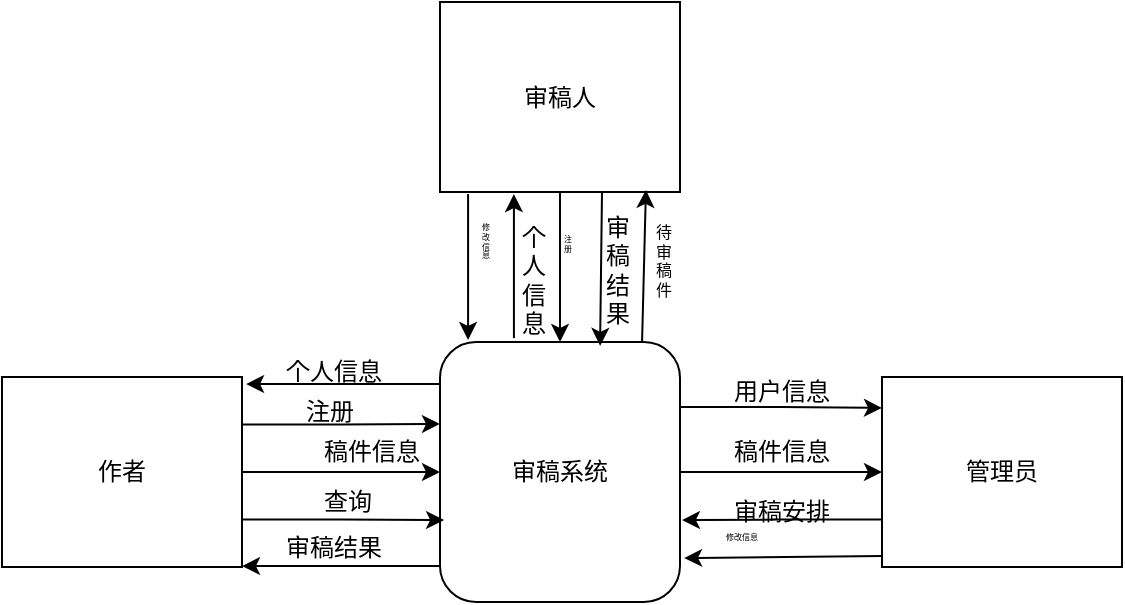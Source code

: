 <mxfile version="10.6.5" type="github"><diagram id="92Bviiv90k1wzSFf5JjB" name="Page-1"><mxGraphModel dx="840" dy="452" grid="1" gridSize="10" guides="1" tooltips="1" connect="1" arrows="1" fold="1" page="1" pageScale="1" pageWidth="827" pageHeight="1169" math="0" shadow="0"><root><mxCell id="0"/><mxCell id="1" parent="0"/><mxCell id="Kw4yzjT0F4NlEIIA7h7j-25" style="edgeStyle=orthogonalEdgeStyle;rounded=0;orthogonalLoop=1;jettySize=auto;html=1;exitX=1;exitY=0.25;exitDx=0;exitDy=0;entryX=0;entryY=0.163;entryDx=0;entryDy=0;entryPerimeter=0;" parent="1" source="Kw4yzjT0F4NlEIIA7h7j-1" target="Kw4yzjT0F4NlEIIA7h7j-4" edge="1"><mxGeometry relative="1" as="geometry"/></mxCell><mxCell id="Kw4yzjT0F4NlEIIA7h7j-27" style="edgeStyle=orthogonalEdgeStyle;rounded=0;orthogonalLoop=1;jettySize=auto;html=1;exitX=1;exitY=0.5;exitDx=0;exitDy=0;entryX=0;entryY=0.5;entryDx=0;entryDy=0;" parent="1" source="Kw4yzjT0F4NlEIIA7h7j-1" target="Kw4yzjT0F4NlEIIA7h7j-4" edge="1"><mxGeometry relative="1" as="geometry"/></mxCell><mxCell id="Kw4yzjT0F4NlEIIA7h7j-1" value="审稿系统" style="rounded=1;whiteSpace=wrap;html=1;" parent="1" vertex="1"><mxGeometry x="359" y="170" width="120" height="130" as="geometry"/></mxCell><mxCell id="Kw4yzjT0F4NlEIIA7h7j-6" style="edgeStyle=orthogonalEdgeStyle;rounded=0;orthogonalLoop=1;jettySize=auto;html=1;exitX=1;exitY=0.25;exitDx=0;exitDy=0;entryX=0;entryY=0.315;entryDx=0;entryDy=0;entryPerimeter=0;" parent="1" source="Kw4yzjT0F4NlEIIA7h7j-3" target="Kw4yzjT0F4NlEIIA7h7j-1" edge="1"><mxGeometry relative="1" as="geometry"/></mxCell><mxCell id="Kw4yzjT0F4NlEIIA7h7j-8" style="edgeStyle=orthogonalEdgeStyle;rounded=0;orthogonalLoop=1;jettySize=auto;html=1;exitX=1;exitY=0.5;exitDx=0;exitDy=0;entryX=0;entryY=0.5;entryDx=0;entryDy=0;" parent="1" source="Kw4yzjT0F4NlEIIA7h7j-3" target="Kw4yzjT0F4NlEIIA7h7j-1" edge="1"><mxGeometry relative="1" as="geometry"/></mxCell><mxCell id="Kw4yzjT0F4NlEIIA7h7j-12" style="edgeStyle=orthogonalEdgeStyle;rounded=0;orthogonalLoop=1;jettySize=auto;html=1;exitX=1;exitY=0.75;exitDx=0;exitDy=0;entryX=0.017;entryY=0.685;entryDx=0;entryDy=0;entryPerimeter=0;" parent="1" source="Kw4yzjT0F4NlEIIA7h7j-3" target="Kw4yzjT0F4NlEIIA7h7j-1" edge="1"><mxGeometry relative="1" as="geometry"/></mxCell><mxCell id="Kw4yzjT0F4NlEIIA7h7j-3" value="作者" style="rounded=0;whiteSpace=wrap;html=1;" parent="1" vertex="1"><mxGeometry x="140" y="187.5" width="120" height="95" as="geometry"/></mxCell><mxCell id="Kw4yzjT0F4NlEIIA7h7j-29" style="edgeStyle=orthogonalEdgeStyle;rounded=0;orthogonalLoop=1;jettySize=auto;html=1;exitX=0;exitY=0.75;exitDx=0;exitDy=0;entryX=1.008;entryY=0.685;entryDx=0;entryDy=0;entryPerimeter=0;" parent="1" source="Kw4yzjT0F4NlEIIA7h7j-4" target="Kw4yzjT0F4NlEIIA7h7j-1" edge="1"><mxGeometry relative="1" as="geometry"/></mxCell><mxCell id="Kw4yzjT0F4NlEIIA7h7j-4" value="管理员" style="rounded=0;whiteSpace=wrap;html=1;" parent="1" vertex="1"><mxGeometry x="580" y="187.5" width="120" height="95" as="geometry"/></mxCell><mxCell id="Kw4yzjT0F4NlEIIA7h7j-5" value="审稿人" style="rounded=0;whiteSpace=wrap;html=1;" parent="1" vertex="1"><mxGeometry x="359" width="120" height="95" as="geometry"/></mxCell><mxCell id="Kw4yzjT0F4NlEIIA7h7j-7" value="注册" style="text;html=1;resizable=0;points=[];autosize=1;align=left;verticalAlign=top;spacingTop=-4;" parent="1" vertex="1"><mxGeometry x="289.5" y="195" width="40" height="20" as="geometry"/></mxCell><mxCell id="Kw4yzjT0F4NlEIIA7h7j-9" value="稿件信息" style="text;html=1;resizable=0;points=[];autosize=1;align=left;verticalAlign=top;spacingTop=-4;" parent="1" vertex="1"><mxGeometry x="299" y="215" width="60" height="20" as="geometry"/></mxCell><mxCell id="Kw4yzjT0F4NlEIIA7h7j-13" value="查询" style="text;html=1;resizable=0;points=[];autosize=1;align=left;verticalAlign=top;spacingTop=-4;" parent="1" vertex="1"><mxGeometry x="299" y="240" width="40" height="20" as="geometry"/></mxCell><mxCell id="Kw4yzjT0F4NlEIIA7h7j-15" value="审稿结果" style="text;html=1;resizable=0;points=[];autosize=1;align=left;verticalAlign=top;spacingTop=-4;" parent="1" vertex="1"><mxGeometry x="279.5" y="262.5" width="60" height="20" as="geometry"/></mxCell><mxCell id="Kw4yzjT0F4NlEIIA7h7j-20" value="审&lt;br&gt;稿&lt;br&gt;结&lt;br&gt;果" style="text;html=1;resizable=0;points=[];autosize=1;align=left;verticalAlign=top;spacingTop=-4;" parent="1" vertex="1"><mxGeometry x="440" y="102.5" width="30" height="60" as="geometry"/></mxCell><mxCell id="Kw4yzjT0F4NlEIIA7h7j-24" value="&lt;font style=&quot;font-size: 8px&quot;&gt;待&lt;br&gt;审&lt;br&gt;稿&lt;br&gt;件&lt;br&gt;&lt;/font&gt;" style="text;html=1;resizable=0;points=[];autosize=1;align=left;verticalAlign=top;spacingTop=-4;fontSize=4;" parent="1" vertex="1"><mxGeometry x="465" y="108" width="30" height="20" as="geometry"/></mxCell><mxCell id="Kw4yzjT0F4NlEIIA7h7j-26" value="用户信息" style="text;html=1;resizable=0;points=[];autosize=1;align=left;verticalAlign=top;spacingTop=-4;" parent="1" vertex="1"><mxGeometry x="504" y="185" width="60" height="20" as="geometry"/></mxCell><mxCell id="Kw4yzjT0F4NlEIIA7h7j-28" value="稿件信息" style="text;html=1;resizable=0;points=[];autosize=1;align=left;verticalAlign=top;spacingTop=-4;" parent="1" vertex="1"><mxGeometry x="504" y="215" width="60" height="20" as="geometry"/></mxCell><mxCell id="Kw4yzjT0F4NlEIIA7h7j-30" value="审稿安排" style="text;html=1;resizable=0;points=[];autosize=1;align=left;verticalAlign=top;spacingTop=-4;" parent="1" vertex="1"><mxGeometry x="504" y="245" width="60" height="20" as="geometry"/></mxCell><mxCell id="Kw4yzjT0F4NlEIIA7h7j-33" value="个人信息" style="text;html=1;resizable=0;points=[];autosize=1;align=left;verticalAlign=top;spacingTop=-4;" parent="1" vertex="1"><mxGeometry x="279.5" y="175" width="60" height="20" as="geometry"/></mxCell><mxCell id="Kw4yzjT0F4NlEIIA7h7j-35" value="个&lt;br&gt;人&lt;br&gt;信&lt;br&gt;息" style="text;html=1;resizable=0;points=[];autosize=1;align=left;verticalAlign=top;spacingTop=-4;" parent="1" vertex="1"><mxGeometry x="398" y="108" width="30" height="60" as="geometry"/></mxCell><mxCell id="Kw4yzjT0F4NlEIIA7h7j-44" value="注&lt;br&gt;册&lt;br&gt;" style="text;html=1;resizable=0;points=[];autosize=1;align=left;verticalAlign=top;spacingTop=-4;fontSize=4;" parent="1" vertex="1"><mxGeometry x="419" y="114" width="30" height="10" as="geometry"/></mxCell><mxCell id="Kw4yzjT0F4NlEIIA7h7j-46" value="" style="endArrow=classic;html=1;fontSize=4;exitX=0.842;exitY=0;exitDx=0;exitDy=0;exitPerimeter=0;entryX=0.858;entryY=0.989;entryDx=0;entryDy=0;entryPerimeter=0;" parent="1" source="Kw4yzjT0F4NlEIIA7h7j-1" target="Kw4yzjT0F4NlEIIA7h7j-5" edge="1"><mxGeometry width="50" height="50" relative="1" as="geometry"><mxPoint x="530" y="110" as="sourcePoint"/><mxPoint x="580" y="60" as="targetPoint"/></mxGeometry></mxCell><mxCell id="Kw4yzjT0F4NlEIIA7h7j-47" value="" style="endArrow=classic;html=1;fontSize=4;exitX=0.675;exitY=1;exitDx=0;exitDy=0;exitPerimeter=0;entryX=0.667;entryY=0.015;entryDx=0;entryDy=0;entryPerimeter=0;" parent="1" source="Kw4yzjT0F4NlEIIA7h7j-5" target="Kw4yzjT0F4NlEIIA7h7j-1" edge="1"><mxGeometry width="50" height="50" relative="1" as="geometry"><mxPoint x="590" y="100" as="sourcePoint"/><mxPoint x="640" y="50" as="targetPoint"/></mxGeometry></mxCell><mxCell id="Kw4yzjT0F4NlEIIA7h7j-48" value="" style="endArrow=classic;html=1;fontSize=4;exitX=0.5;exitY=1;exitDx=0;exitDy=0;entryX=0.5;entryY=0;entryDx=0;entryDy=0;" parent="1" source="Kw4yzjT0F4NlEIIA7h7j-5" target="Kw4yzjT0F4NlEIIA7h7j-1" edge="1"><mxGeometry width="50" height="50" relative="1" as="geometry"><mxPoint x="580" y="90" as="sourcePoint"/><mxPoint x="630" y="40" as="targetPoint"/></mxGeometry></mxCell><mxCell id="Kw4yzjT0F4NlEIIA7h7j-49" value="" style="endArrow=classic;html=1;fontSize=4;exitX=0.308;exitY=-0.015;exitDx=0;exitDy=0;entryX=0.308;entryY=1.011;entryDx=0;entryDy=0;exitPerimeter=0;entryPerimeter=0;" parent="1" source="Kw4yzjT0F4NlEIIA7h7j-1" target="Kw4yzjT0F4NlEIIA7h7j-5" edge="1"><mxGeometry width="50" height="50" relative="1" as="geometry"><mxPoint x="270" y="120" as="sourcePoint"/><mxPoint x="320" y="70" as="targetPoint"/></mxGeometry></mxCell><mxCell id="Kw4yzjT0F4NlEIIA7h7j-50" value="修&lt;br&gt;改&lt;br&gt;信&lt;br&gt;息&lt;br&gt;" style="text;html=1;resizable=0;points=[];autosize=1;align=left;verticalAlign=top;spacingTop=-4;fontSize=4;" parent="1" vertex="1"><mxGeometry x="378" y="108" width="30" height="20" as="geometry"/></mxCell><mxCell id="Kw4yzjT0F4NlEIIA7h7j-51" value="" style="endArrow=classic;html=1;fontSize=4;exitX=0.117;exitY=1.011;exitDx=0;exitDy=0;exitPerimeter=0;entryX=0.117;entryY=-0.008;entryDx=0;entryDy=0;entryPerimeter=0;" parent="1" source="Kw4yzjT0F4NlEIIA7h7j-5" target="Kw4yzjT0F4NlEIIA7h7j-1" edge="1"><mxGeometry width="50" height="50" relative="1" as="geometry"><mxPoint x="260" y="90" as="sourcePoint"/><mxPoint x="310" y="40" as="targetPoint"/></mxGeometry></mxCell><mxCell id="Kw4yzjT0F4NlEIIA7h7j-52" value="" style="endArrow=classic;html=1;fontSize=4;exitX=0;exitY=0.942;exitDx=0;exitDy=0;exitPerimeter=0;entryX=1.017;entryY=0.831;entryDx=0;entryDy=0;entryPerimeter=0;" parent="1" source="Kw4yzjT0F4NlEIIA7h7j-4" target="Kw4yzjT0F4NlEIIA7h7j-1" edge="1"><mxGeometry width="50" height="50" relative="1" as="geometry"><mxPoint x="530" y="360" as="sourcePoint"/><mxPoint x="580" y="310" as="targetPoint"/></mxGeometry></mxCell><mxCell id="Kw4yzjT0F4NlEIIA7h7j-53" value="修改信息" style="text;html=1;resizable=0;points=[];autosize=1;align=left;verticalAlign=top;spacingTop=-4;fontSize=4;" parent="1" vertex="1"><mxGeometry x="499.5" y="263" width="60" height="10" as="geometry"/></mxCell><mxCell id="Kw4yzjT0F4NlEIIA7h7j-58" value="" style="endArrow=classic;html=1;fontSize=4;exitX=0;exitY=0.862;exitDx=0;exitDy=0;exitPerimeter=0;entryX=1;entryY=0.995;entryDx=0;entryDy=0;entryPerimeter=0;" parent="1" source="Kw4yzjT0F4NlEIIA7h7j-1" target="Kw4yzjT0F4NlEIIA7h7j-3" edge="1"><mxGeometry width="50" height="50" relative="1" as="geometry"><mxPoint x="140" y="370" as="sourcePoint"/><mxPoint x="266" y="282" as="targetPoint"/></mxGeometry></mxCell><mxCell id="NhxH_6DJaYA204CF9oIV-1" value="" style="endArrow=classic;html=1;fontSize=4;exitX=0;exitY=0.162;exitDx=0;exitDy=0;exitPerimeter=0;entryX=1.017;entryY=0.037;entryDx=0;entryDy=0;entryPerimeter=0;" edge="1" parent="1" source="Kw4yzjT0F4NlEIIA7h7j-1" target="Kw4yzjT0F4NlEIIA7h7j-3"><mxGeometry width="50" height="50" relative="1" as="geometry"><mxPoint x="240" y="130" as="sourcePoint"/><mxPoint x="270" y="194" as="targetPoint"/></mxGeometry></mxCell></root></mxGraphModel></diagram></mxfile>